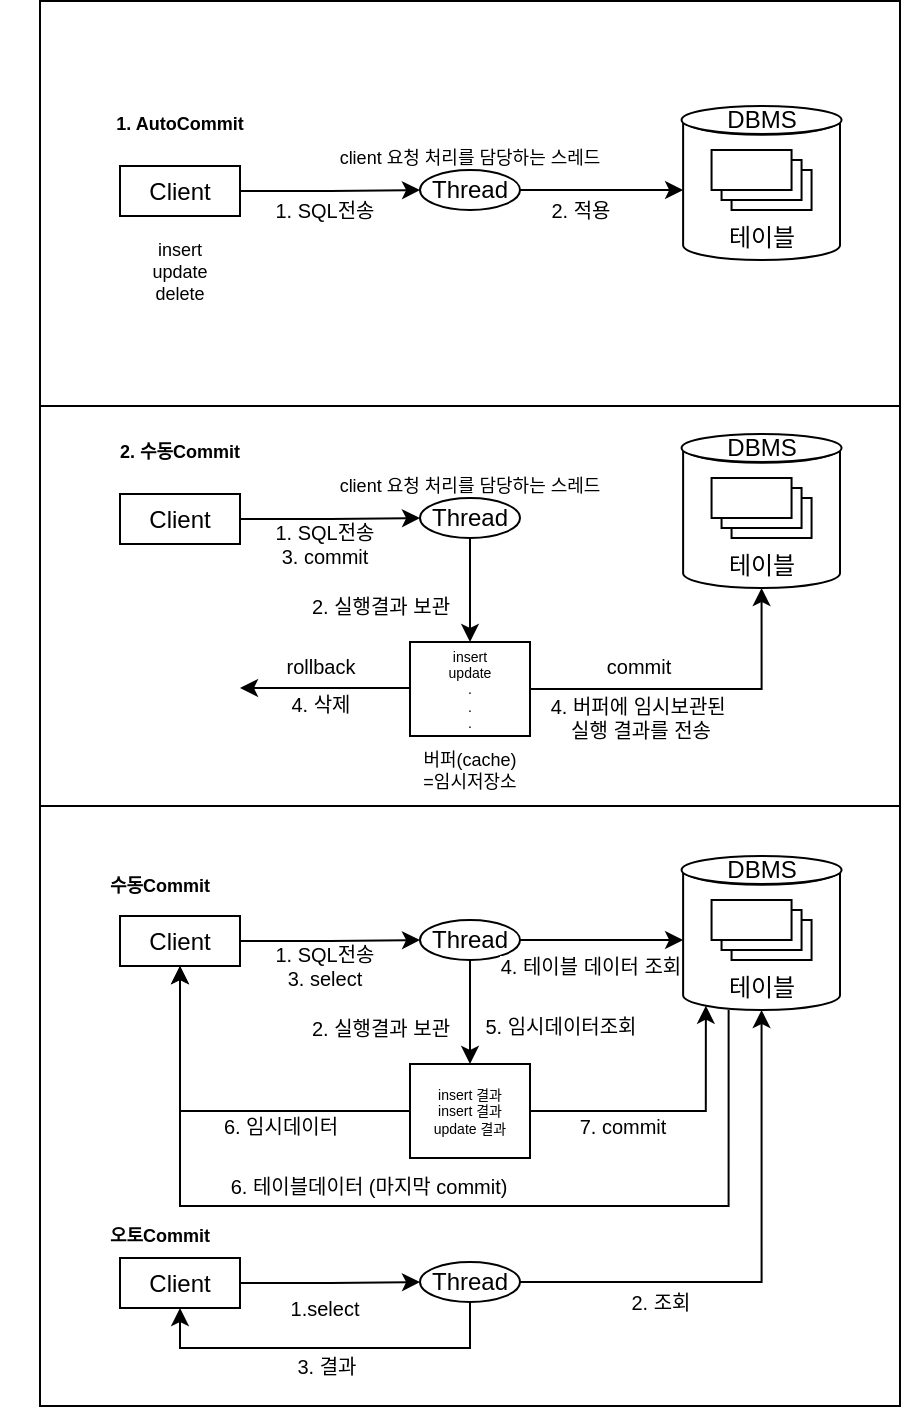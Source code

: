 <mxfile version="24.6.4" type="device">
  <diagram name="페이지-1" id="LoKkXZbusjYIFCOsiPmg">
    <mxGraphModel dx="1793" dy="1134" grid="1" gridSize="10" guides="1" tooltips="1" connect="1" arrows="1" fold="1" page="1" pageScale="1" pageWidth="827" pageHeight="1169" math="0" shadow="0">
      <root>
        <mxCell id="0" />
        <mxCell id="1" parent="0" />
        <mxCell id="a1G-BGs_3RHWT5UK5y_d-50" value="" style="verticalLabelPosition=bottom;verticalAlign=top;html=1;shape=mxgraph.basic.rect;fillColor2=none;strokeWidth=1;size=20;indent=5;" vertex="1" parent="1">
          <mxGeometry x="330" y="540" width="430" height="200" as="geometry" />
        </mxCell>
        <mxCell id="a1G-BGs_3RHWT5UK5y_d-49" value="" style="verticalLabelPosition=bottom;verticalAlign=top;html=1;shape=mxgraph.basic.rect;fillColor2=none;strokeWidth=1;size=20;indent=5;" vertex="1" parent="1">
          <mxGeometry x="330" y="337.5" width="430" height="202.5" as="geometry" />
        </mxCell>
        <mxCell id="a1G-BGs_3RHWT5UK5y_d-3" value="" style="shape=cylinder3;whiteSpace=wrap;html=1;boundedLbl=1;backgroundOutline=1;size=7.372;lid=0;movable=1;resizable=1;rotatable=1;deletable=1;editable=1;locked=0;connectable=1;" vertex="1" parent="1">
          <mxGeometry x="651.56" y="397" width="78.44" height="70" as="geometry" />
        </mxCell>
        <mxCell id="a1G-BGs_3RHWT5UK5y_d-1" value="테이블" style="verticalLabelPosition=bottom;verticalAlign=top;html=1;shape=mxgraph.basic.layered_rect;dx=10;outlineConnect=0;whiteSpace=wrap;" vertex="1" parent="1">
          <mxGeometry x="665.78" y="412" width="50" height="30" as="geometry" />
        </mxCell>
        <mxCell id="a1G-BGs_3RHWT5UK5y_d-4" value="DBMS" style="ellipse;whiteSpace=wrap;html=1;movable=1;resizable=1;rotatable=1;deletable=1;editable=1;locked=0;connectable=1;" vertex="1" parent="1">
          <mxGeometry x="650.78" y="390" width="80" height="14" as="geometry" />
        </mxCell>
        <mxCell id="a1G-BGs_3RHWT5UK5y_d-10" style="edgeStyle=orthogonalEdgeStyle;rounded=0;orthogonalLoop=1;jettySize=auto;html=1;entryX=0;entryY=0.5;entryDx=0;entryDy=0;" edge="1" parent="1" source="a1G-BGs_3RHWT5UK5y_d-7" target="a1G-BGs_3RHWT5UK5y_d-8">
          <mxGeometry relative="1" as="geometry" />
        </mxCell>
        <mxCell id="a1G-BGs_3RHWT5UK5y_d-12" value="1. SQL전송" style="edgeLabel;html=1;align=center;verticalAlign=middle;resizable=0;points=[];fontFamily=Helvetica;fontSize=10;fontColor=default;labelBackgroundColor=default;fillColor=none;gradientColor=none;" vertex="1" connectable="0" parent="a1G-BGs_3RHWT5UK5y_d-10">
          <mxGeometry x="-0.072" relative="1" as="geometry">
            <mxPoint y="9" as="offset" />
          </mxGeometry>
        </mxCell>
        <mxCell id="a1G-BGs_3RHWT5UK5y_d-7" value="Client" style="whiteSpace=wrap;html=1;align=center;" vertex="1" parent="1">
          <mxGeometry x="370" y="420" width="60" height="25" as="geometry" />
        </mxCell>
        <mxCell id="a1G-BGs_3RHWT5UK5y_d-8" value="Thread" style="ellipse;whiteSpace=wrap;html=1;align=center;" vertex="1" parent="1">
          <mxGeometry x="520" y="422" width="50" height="20" as="geometry" />
        </mxCell>
        <mxCell id="a1G-BGs_3RHWT5UK5y_d-9" value="&lt;font style=&quot;font-size: 9px;&quot;&gt;client 요청 처리를 담당하는 스레드&lt;/font&gt;" style="text;strokeColor=none;fillColor=none;align=center;verticalAlign=top;spacingLeft=4;spacingRight=4;overflow=hidden;rotatable=0;points=[[0,0.5],[1,0.5]];portConstraint=eastwest;whiteSpace=wrap;html=1;fontSize=9;" vertex="1" parent="1">
          <mxGeometry x="465" y="404" width="160" height="26" as="geometry" />
        </mxCell>
        <mxCell id="a1G-BGs_3RHWT5UK5y_d-11" style="edgeStyle=orthogonalEdgeStyle;rounded=0;orthogonalLoop=1;jettySize=auto;html=1;entryX=0;entryY=0.5;entryDx=0;entryDy=0;entryPerimeter=0;" edge="1" parent="1" source="a1G-BGs_3RHWT5UK5y_d-8" target="a1G-BGs_3RHWT5UK5y_d-3">
          <mxGeometry relative="1" as="geometry" />
        </mxCell>
        <mxCell id="a1G-BGs_3RHWT5UK5y_d-13" value="2. 적용" style="edgeLabel;html=1;align=center;verticalAlign=middle;resizable=0;points=[];fontFamily=Helvetica;fontSize=10;fontColor=default;labelBackgroundColor=default;fillColor=none;gradientColor=none;" vertex="1" connectable="0" parent="a1G-BGs_3RHWT5UK5y_d-11">
          <mxGeometry x="-0.039" y="-1" relative="1" as="geometry">
            <mxPoint x="-9" y="9" as="offset" />
          </mxGeometry>
        </mxCell>
        <mxCell id="a1G-BGs_3RHWT5UK5y_d-14" value="&lt;font style=&quot;font-size: 9px;&quot;&gt;1. AutoCommit&lt;/font&gt;" style="text;strokeColor=none;fillColor=none;align=center;verticalAlign=top;spacingLeft=4;spacingRight=4;overflow=hidden;rotatable=0;points=[[0,0.5],[1,0.5]];portConstraint=eastwest;whiteSpace=wrap;html=1;fontStyle=1" vertex="1" parent="1">
          <mxGeometry x="320" y="384" width="160" height="26" as="geometry" />
        </mxCell>
        <mxCell id="a1G-BGs_3RHWT5UK5y_d-15" value="" style="shape=cylinder3;whiteSpace=wrap;html=1;boundedLbl=1;backgroundOutline=1;size=7.372;lid=0;movable=1;resizable=1;rotatable=1;deletable=1;editable=1;locked=0;connectable=1;" vertex="1" parent="1">
          <mxGeometry x="651.56" y="561" width="78.44" height="70" as="geometry" />
        </mxCell>
        <mxCell id="a1G-BGs_3RHWT5UK5y_d-16" value="테이블" style="verticalLabelPosition=bottom;verticalAlign=top;html=1;shape=mxgraph.basic.layered_rect;dx=10;outlineConnect=0;whiteSpace=wrap;" vertex="1" parent="1">
          <mxGeometry x="665.78" y="576" width="50" height="30" as="geometry" />
        </mxCell>
        <mxCell id="a1G-BGs_3RHWT5UK5y_d-17" value="DBMS" style="ellipse;whiteSpace=wrap;html=1;movable=1;resizable=1;rotatable=1;deletable=1;editable=1;locked=0;connectable=1;" vertex="1" parent="1">
          <mxGeometry x="650.78" y="554" width="80" height="14" as="geometry" />
        </mxCell>
        <mxCell id="a1G-BGs_3RHWT5UK5y_d-18" style="edgeStyle=orthogonalEdgeStyle;rounded=0;orthogonalLoop=1;jettySize=auto;html=1;entryX=0;entryY=0.5;entryDx=0;entryDy=0;" edge="1" parent="1" source="a1G-BGs_3RHWT5UK5y_d-20" target="a1G-BGs_3RHWT5UK5y_d-21">
          <mxGeometry relative="1" as="geometry" />
        </mxCell>
        <mxCell id="a1G-BGs_3RHWT5UK5y_d-19" value="&lt;font style=&quot;font-size: 10px;&quot;&gt;1. SQL전송&lt;/font&gt;&lt;div style=&quot;font-size: 10px;&quot;&gt;&lt;font style=&quot;font-size: 10px;&quot;&gt;3. commit&lt;/font&gt;&lt;/div&gt;" style="edgeLabel;html=1;align=center;verticalAlign=middle;resizable=0;points=[];fontSize=10;" vertex="1" connectable="0" parent="a1G-BGs_3RHWT5UK5y_d-18">
          <mxGeometry x="-0.072" relative="1" as="geometry">
            <mxPoint y="12" as="offset" />
          </mxGeometry>
        </mxCell>
        <mxCell id="a1G-BGs_3RHWT5UK5y_d-20" value="Client" style="whiteSpace=wrap;html=1;align=center;" vertex="1" parent="1">
          <mxGeometry x="370" y="584" width="60" height="25" as="geometry" />
        </mxCell>
        <mxCell id="a1G-BGs_3RHWT5UK5y_d-27" style="edgeStyle=orthogonalEdgeStyle;rounded=0;orthogonalLoop=1;jettySize=auto;html=1;entryX=0.5;entryY=0;entryDx=0;entryDy=0;" edge="1" parent="1" source="a1G-BGs_3RHWT5UK5y_d-21" target="a1G-BGs_3RHWT5UK5y_d-26">
          <mxGeometry relative="1" as="geometry" />
        </mxCell>
        <mxCell id="a1G-BGs_3RHWT5UK5y_d-28" value="2. 실행결과 보관" style="edgeLabel;html=1;align=center;verticalAlign=middle;resizable=0;points=[];fontFamily=Helvetica;fontSize=10;fontColor=default;labelBackgroundColor=default;fillColor=none;gradientColor=none;" vertex="1" connectable="0" parent="a1G-BGs_3RHWT5UK5y_d-27">
          <mxGeometry x="0.023" relative="1" as="geometry">
            <mxPoint x="-45" y="7" as="offset" />
          </mxGeometry>
        </mxCell>
        <mxCell id="a1G-BGs_3RHWT5UK5y_d-21" value="Thread" style="ellipse;whiteSpace=wrap;html=1;align=center;" vertex="1" parent="1">
          <mxGeometry x="520" y="586" width="50" height="20" as="geometry" />
        </mxCell>
        <mxCell id="a1G-BGs_3RHWT5UK5y_d-22" value="&lt;font style=&quot;font-size: 9px;&quot;&gt;client 요청 처리를 담당하는 스레드&lt;/font&gt;" style="text;strokeColor=none;fillColor=none;align=center;verticalAlign=top;spacingLeft=4;spacingRight=4;overflow=hidden;rotatable=0;points=[[0,0.5],[1,0.5]];portConstraint=eastwest;whiteSpace=wrap;html=1;fontSize=9;" vertex="1" parent="1">
          <mxGeometry x="465" y="568" width="160" height="26" as="geometry" />
        </mxCell>
        <mxCell id="a1G-BGs_3RHWT5UK5y_d-25" value="&lt;font style=&quot;font-size: 9px;&quot;&gt;2. 수동Commit&lt;/font&gt;" style="text;strokeColor=none;fillColor=none;align=center;verticalAlign=top;spacingLeft=4;spacingRight=4;overflow=hidden;rotatable=0;points=[[0,0.5],[1,0.5]];portConstraint=eastwest;whiteSpace=wrap;html=1;fontStyle=1" vertex="1" parent="1">
          <mxGeometry x="320" y="548" width="160" height="26" as="geometry" />
        </mxCell>
        <mxCell id="a1G-BGs_3RHWT5UK5y_d-86" style="edgeStyle=orthogonalEdgeStyle;rounded=0;orthogonalLoop=1;jettySize=auto;html=1;" edge="1" parent="1" source="a1G-BGs_3RHWT5UK5y_d-26">
          <mxGeometry relative="1" as="geometry">
            <mxPoint x="430" y="681" as="targetPoint" />
            <Array as="points">
              <mxPoint x="473" y="682" />
            </Array>
          </mxGeometry>
        </mxCell>
        <mxCell id="a1G-BGs_3RHWT5UK5y_d-87" value="4. 삭제" style="edgeLabel;html=1;align=center;verticalAlign=middle;resizable=0;points=[];fontFamily=Helvetica;fontSize=10;fontColor=default;labelBackgroundColor=default;fillColor=none;gradientColor=none;" vertex="1" connectable="0" parent="a1G-BGs_3RHWT5UK5y_d-86">
          <mxGeometry x="-0.123" y="1" relative="1" as="geometry">
            <mxPoint x="-8" y="7" as="offset" />
          </mxGeometry>
        </mxCell>
        <mxCell id="a1G-BGs_3RHWT5UK5y_d-26" value="&lt;font style=&quot;font-size: 7px;&quot;&gt;insert&lt;/font&gt;&lt;div style=&quot;font-size: 7px;&quot;&gt;&lt;font style=&quot;font-size: 7px;&quot;&gt;update&lt;/font&gt;&lt;/div&gt;&lt;div style=&quot;font-size: 7px;&quot;&gt;&lt;font style=&quot;font-size: 7px;&quot;&gt;.&lt;/font&gt;&lt;/div&gt;&lt;div style=&quot;font-size: 7px;&quot;&gt;&lt;font style=&quot;font-size: 7px;&quot;&gt;.&lt;/font&gt;&lt;/div&gt;&lt;div style=&quot;font-size: 7px;&quot;&gt;&lt;font style=&quot;font-size: 7px;&quot;&gt;.&lt;/font&gt;&lt;/div&gt;" style="whiteSpace=wrap;html=1;align=center;fontSize=7;" vertex="1" parent="1">
          <mxGeometry x="515" y="658" width="60" height="47" as="geometry" />
        </mxCell>
        <mxCell id="a1G-BGs_3RHWT5UK5y_d-29" value="&lt;font style=&quot;font-size: 9px;&quot;&gt;insert&lt;/font&gt;&lt;div&gt;update&lt;/div&gt;&lt;div&gt;delete&lt;/div&gt;" style="text;strokeColor=none;fillColor=none;align=center;verticalAlign=top;spacingLeft=4;spacingRight=4;overflow=hidden;rotatable=0;points=[[0,0.5],[1,0.5]];portConstraint=eastwest;whiteSpace=wrap;html=1;fontSize=9;" vertex="1" parent="1">
          <mxGeometry x="370" y="450" width="60" height="50" as="geometry" />
        </mxCell>
        <mxCell id="a1G-BGs_3RHWT5UK5y_d-30" value="버퍼(cache)&lt;div&gt;=임시저장소&lt;/div&gt;" style="text;strokeColor=none;fillColor=none;align=center;verticalAlign=top;spacingLeft=4;spacingRight=4;overflow=hidden;rotatable=0;points=[[0,0.5],[1,0.5]];portConstraint=eastwest;whiteSpace=wrap;html=1;fontSize=9;" vertex="1" parent="1">
          <mxGeometry x="515" y="705" width="60" height="50" as="geometry" />
        </mxCell>
        <mxCell id="a1G-BGs_3RHWT5UK5y_d-31" style="edgeStyle=orthogonalEdgeStyle;rounded=0;orthogonalLoop=1;jettySize=auto;html=1;entryX=0.5;entryY=1;entryDx=0;entryDy=0;entryPerimeter=0;" edge="1" parent="1" source="a1G-BGs_3RHWT5UK5y_d-26" target="a1G-BGs_3RHWT5UK5y_d-15">
          <mxGeometry relative="1" as="geometry" />
        </mxCell>
        <mxCell id="a1G-BGs_3RHWT5UK5y_d-32" value="4. 버퍼에 임시보관된&amp;nbsp;&lt;div&gt;실행 결과를 전송&lt;/div&gt;" style="edgeLabel;html=1;align=center;verticalAlign=middle;resizable=0;points=[];fontFamily=Helvetica;fontSize=10;fontColor=default;labelBackgroundColor=default;fillColor=none;gradientColor=none;" vertex="1" connectable="0" parent="a1G-BGs_3RHWT5UK5y_d-31">
          <mxGeometry x="-0.396" y="-1" relative="1" as="geometry">
            <mxPoint x="5" y="13" as="offset" />
          </mxGeometry>
        </mxCell>
        <mxCell id="a1G-BGs_3RHWT5UK5y_d-90" value="commit" style="edgeLabel;html=1;align=center;verticalAlign=middle;resizable=0;points=[];fontFamily=Helvetica;fontSize=10;fontColor=default;labelBackgroundColor=default;fillColor=none;gradientColor=none;" vertex="1" connectable="0" parent="a1G-BGs_3RHWT5UK5y_d-31">
          <mxGeometry x="-0.359" y="2" relative="1" as="geometry">
            <mxPoint y="-10" as="offset" />
          </mxGeometry>
        </mxCell>
        <mxCell id="a1G-BGs_3RHWT5UK5y_d-52" value="" style="verticalLabelPosition=bottom;verticalAlign=top;html=1;shape=mxgraph.basic.rect;fillColor2=none;strokeWidth=1;size=20;indent=5;" vertex="1" parent="1">
          <mxGeometry x="330" y="740" width="430" height="300" as="geometry" />
        </mxCell>
        <mxCell id="a1G-BGs_3RHWT5UK5y_d-79" style="edgeStyle=orthogonalEdgeStyle;rounded=0;orthogonalLoop=1;jettySize=auto;html=1;exitX=0.29;exitY=1;exitDx=0;exitDy=0;exitPerimeter=0;entryX=0.5;entryY=1;entryDx=0;entryDy=0;" edge="1" parent="1" source="a1G-BGs_3RHWT5UK5y_d-53" target="a1G-BGs_3RHWT5UK5y_d-58">
          <mxGeometry relative="1" as="geometry">
            <Array as="points">
              <mxPoint x="674" y="940" />
              <mxPoint x="400" y="940" />
            </Array>
          </mxGeometry>
        </mxCell>
        <mxCell id="a1G-BGs_3RHWT5UK5y_d-80" value="6. 테이블데이터 (마지막 commit)" style="edgeLabel;html=1;align=center;verticalAlign=middle;resizable=0;points=[];fontFamily=Helvetica;fontSize=10;fontColor=default;labelBackgroundColor=default;fillColor=none;gradientColor=none;" vertex="1" connectable="0" parent="a1G-BGs_3RHWT5UK5y_d-79">
          <mxGeometry x="0.295" y="-1" relative="1" as="geometry">
            <mxPoint x="40" y="-9" as="offset" />
          </mxGeometry>
        </mxCell>
        <mxCell id="a1G-BGs_3RHWT5UK5y_d-53" value="" style="shape=cylinder3;whiteSpace=wrap;html=1;boundedLbl=1;backgroundOutline=1;size=7.372;lid=0;movable=1;resizable=1;rotatable=1;deletable=1;editable=1;locked=0;connectable=1;points=[[0,0,0,0,7.372],[0,0,0,0,21.186],[0,0,0,0,48.814],[0,0.5,0,0,0],[0,1,0,0,-7.372],[0.145,0,0,0,2.138],[0.145,1,0,0,-2.138],[0.29,1,0,0,0],[0.5,0,0,0,0],[0.5,1,0,0,0],[0.68,1,0,0,0],[0.855,0,0,0,2.138],[0.855,1,0,0,-2.138],[1,0,0,0,7.372],[1,0,0,0,21.186],[1,0,0,0,48.814],[1,0.5,0,0,0],[1,1,0,0,-7.372]];" vertex="1" parent="1">
          <mxGeometry x="651.56" y="772" width="78.44" height="70" as="geometry" />
        </mxCell>
        <mxCell id="a1G-BGs_3RHWT5UK5y_d-54" value="테이블" style="verticalLabelPosition=bottom;verticalAlign=top;html=1;shape=mxgraph.basic.layered_rect;dx=10;outlineConnect=0;whiteSpace=wrap;" vertex="1" parent="1">
          <mxGeometry x="665.78" y="787" width="50" height="30" as="geometry" />
        </mxCell>
        <mxCell id="a1G-BGs_3RHWT5UK5y_d-55" value="DBMS" style="ellipse;whiteSpace=wrap;html=1;movable=1;resizable=1;rotatable=1;deletable=1;editable=1;locked=0;connectable=1;" vertex="1" parent="1">
          <mxGeometry x="650.78" y="765" width="80" height="14" as="geometry" />
        </mxCell>
        <mxCell id="a1G-BGs_3RHWT5UK5y_d-56" style="edgeStyle=orthogonalEdgeStyle;rounded=0;orthogonalLoop=1;jettySize=auto;html=1;entryX=0;entryY=0.5;entryDx=0;entryDy=0;" edge="1" parent="1" source="a1G-BGs_3RHWT5UK5y_d-58" target="a1G-BGs_3RHWT5UK5y_d-61">
          <mxGeometry relative="1" as="geometry" />
        </mxCell>
        <mxCell id="a1G-BGs_3RHWT5UK5y_d-57" value="&lt;font style=&quot;font-size: 10px;&quot;&gt;1. SQL전송&lt;/font&gt;&lt;div style=&quot;font-size: 10px;&quot;&gt;&lt;font style=&quot;font-size: 10px;&quot;&gt;3. select&lt;/font&gt;&lt;/div&gt;" style="edgeLabel;html=1;align=center;verticalAlign=middle;resizable=0;points=[];fontSize=10;" vertex="1" connectable="0" parent="a1G-BGs_3RHWT5UK5y_d-56">
          <mxGeometry x="-0.072" relative="1" as="geometry">
            <mxPoint y="12" as="offset" />
          </mxGeometry>
        </mxCell>
        <mxCell id="a1G-BGs_3RHWT5UK5y_d-58" value="Client" style="whiteSpace=wrap;html=1;align=center;" vertex="1" parent="1">
          <mxGeometry x="370" y="795" width="60" height="25" as="geometry" />
        </mxCell>
        <mxCell id="a1G-BGs_3RHWT5UK5y_d-59" style="edgeStyle=orthogonalEdgeStyle;rounded=0;orthogonalLoop=1;jettySize=auto;html=1;entryX=0.5;entryY=0;entryDx=0;entryDy=0;" edge="1" parent="1" source="a1G-BGs_3RHWT5UK5y_d-61" target="a1G-BGs_3RHWT5UK5y_d-66">
          <mxGeometry relative="1" as="geometry" />
        </mxCell>
        <mxCell id="a1G-BGs_3RHWT5UK5y_d-60" value="2. 실행결과 보관" style="edgeLabel;html=1;align=center;verticalAlign=middle;resizable=0;points=[];fontFamily=Helvetica;fontSize=10;fontColor=default;labelBackgroundColor=default;fillColor=none;gradientColor=none;" vertex="1" connectable="0" parent="a1G-BGs_3RHWT5UK5y_d-59">
          <mxGeometry x="0.023" relative="1" as="geometry">
            <mxPoint x="-45" y="7" as="offset" />
          </mxGeometry>
        </mxCell>
        <mxCell id="a1G-BGs_3RHWT5UK5y_d-74" value="5. 임시데이터조회" style="edgeLabel;html=1;align=center;verticalAlign=middle;resizable=0;points=[];fontFamily=Helvetica;fontSize=10;fontColor=default;labelBackgroundColor=default;fillColor=none;gradientColor=none;" vertex="1" connectable="0" parent="a1G-BGs_3RHWT5UK5y_d-59">
          <mxGeometry x="0.082" y="2" relative="1" as="geometry">
            <mxPoint x="43" y="5" as="offset" />
          </mxGeometry>
        </mxCell>
        <mxCell id="a1G-BGs_3RHWT5UK5y_d-61" value="Thread" style="ellipse;whiteSpace=wrap;html=1;align=center;" vertex="1" parent="1">
          <mxGeometry x="520" y="797" width="50" height="20" as="geometry" />
        </mxCell>
        <mxCell id="a1G-BGs_3RHWT5UK5y_d-63" value="&lt;font style=&quot;font-size: 9px;&quot;&gt;수동Commit&lt;/font&gt;" style="text;strokeColor=none;fillColor=none;align=center;verticalAlign=top;spacingLeft=4;spacingRight=4;overflow=hidden;rotatable=0;points=[[0,0.5],[1,0.5]];portConstraint=eastwest;whiteSpace=wrap;html=1;fontStyle=1" vertex="1" parent="1">
          <mxGeometry x="310" y="765" width="160" height="26" as="geometry" />
        </mxCell>
        <mxCell id="a1G-BGs_3RHWT5UK5y_d-64" style="edgeStyle=orthogonalEdgeStyle;rounded=0;orthogonalLoop=1;jettySize=auto;html=1;entryX=0.5;entryY=1;entryDx=0;entryDy=0;" edge="1" parent="1" source="a1G-BGs_3RHWT5UK5y_d-66" target="a1G-BGs_3RHWT5UK5y_d-58">
          <mxGeometry relative="1" as="geometry">
            <mxPoint x="430" y="892.5" as="targetPoint" />
          </mxGeometry>
        </mxCell>
        <mxCell id="a1G-BGs_3RHWT5UK5y_d-65" value="6. 임시데이터" style="edgeLabel;html=1;align=center;verticalAlign=middle;resizable=0;points=[];fontFamily=Helvetica;fontSize=10;fontColor=default;labelBackgroundColor=default;fillColor=none;gradientColor=none;" vertex="1" connectable="0" parent="a1G-BGs_3RHWT5UK5y_d-64">
          <mxGeometry x="-0.181" y="-1" relative="1" as="geometry">
            <mxPoint x="12" y="8" as="offset" />
          </mxGeometry>
        </mxCell>
        <mxCell id="a1G-BGs_3RHWT5UK5y_d-66" value="insert 결과&lt;div&gt;insert 결과&lt;/div&gt;&lt;div&gt;update 결과&lt;/div&gt;" style="whiteSpace=wrap;html=1;align=center;fontSize=7;" vertex="1" parent="1">
          <mxGeometry x="515" y="869" width="60" height="47" as="geometry" />
        </mxCell>
        <mxCell id="a1G-BGs_3RHWT5UK5y_d-67" style="edgeStyle=orthogonalEdgeStyle;rounded=0;orthogonalLoop=1;jettySize=auto;html=1;entryX=0;entryY=0.5;entryDx=0;entryDy=0;" edge="1" parent="1" source="a1G-BGs_3RHWT5UK5y_d-69" target="a1G-BGs_3RHWT5UK5y_d-70">
          <mxGeometry relative="1" as="geometry" />
        </mxCell>
        <mxCell id="a1G-BGs_3RHWT5UK5y_d-68" value="1.select" style="edgeLabel;html=1;align=center;verticalAlign=middle;resizable=0;points=[];fontSize=10;" vertex="1" connectable="0" parent="a1G-BGs_3RHWT5UK5y_d-67">
          <mxGeometry x="-0.072" relative="1" as="geometry">
            <mxPoint y="12" as="offset" />
          </mxGeometry>
        </mxCell>
        <mxCell id="a1G-BGs_3RHWT5UK5y_d-69" value="Client" style="whiteSpace=wrap;html=1;align=center;" vertex="1" parent="1">
          <mxGeometry x="370" y="966" width="60" height="25" as="geometry" />
        </mxCell>
        <mxCell id="a1G-BGs_3RHWT5UK5y_d-77" style="edgeStyle=orthogonalEdgeStyle;rounded=0;orthogonalLoop=1;jettySize=auto;html=1;exitX=0.5;exitY=1;exitDx=0;exitDy=0;entryX=0.5;entryY=1;entryDx=0;entryDy=0;" edge="1" parent="1" source="a1G-BGs_3RHWT5UK5y_d-70" target="a1G-BGs_3RHWT5UK5y_d-69">
          <mxGeometry relative="1" as="geometry" />
        </mxCell>
        <mxCell id="a1G-BGs_3RHWT5UK5y_d-78" value="3. 결과" style="edgeLabel;html=1;align=center;verticalAlign=middle;resizable=0;points=[];fontFamily=Helvetica;fontSize=10;fontColor=default;labelBackgroundColor=default;fillColor=none;gradientColor=none;" vertex="1" connectable="0" parent="a1G-BGs_3RHWT5UK5y_d-77">
          <mxGeometry x="-0.387" relative="1" as="geometry">
            <mxPoint x="-38" y="9" as="offset" />
          </mxGeometry>
        </mxCell>
        <mxCell id="a1G-BGs_3RHWT5UK5y_d-70" value="Thread" style="ellipse;whiteSpace=wrap;html=1;align=center;" vertex="1" parent="1">
          <mxGeometry x="520" y="968" width="50" height="20" as="geometry" />
        </mxCell>
        <mxCell id="a1G-BGs_3RHWT5UK5y_d-72" style="edgeStyle=orthogonalEdgeStyle;rounded=0;orthogonalLoop=1;jettySize=auto;html=1;entryX=0;entryY=0.5;entryDx=0;entryDy=0;entryPerimeter=0;" edge="1" parent="1" source="a1G-BGs_3RHWT5UK5y_d-61" target="a1G-BGs_3RHWT5UK5y_d-53">
          <mxGeometry relative="1" as="geometry" />
        </mxCell>
        <mxCell id="a1G-BGs_3RHWT5UK5y_d-73" value="4. 테이블 데이터 조회&lt;div&gt;&lt;br&gt;&lt;/div&gt;" style="edgeLabel;html=1;align=center;verticalAlign=middle;resizable=0;points=[];fontFamily=Helvetica;fontSize=10;fontColor=default;labelBackgroundColor=default;fillColor=none;gradientColor=none;" vertex="1" connectable="0" parent="a1G-BGs_3RHWT5UK5y_d-72">
          <mxGeometry x="-0.046" y="-1" relative="1" as="geometry">
            <mxPoint x="-4" y="18" as="offset" />
          </mxGeometry>
        </mxCell>
        <mxCell id="a1G-BGs_3RHWT5UK5y_d-75" style="edgeStyle=orthogonalEdgeStyle;rounded=0;orthogonalLoop=1;jettySize=auto;html=1;entryX=0.5;entryY=1;entryDx=0;entryDy=0;entryPerimeter=0;" edge="1" parent="1" source="a1G-BGs_3RHWT5UK5y_d-70" target="a1G-BGs_3RHWT5UK5y_d-53">
          <mxGeometry relative="1" as="geometry" />
        </mxCell>
        <mxCell id="a1G-BGs_3RHWT5UK5y_d-76" value="2. 조회" style="edgeLabel;html=1;align=center;verticalAlign=middle;resizable=0;points=[];fontFamily=Helvetica;fontSize=10;fontColor=default;labelBackgroundColor=default;fillColor=none;gradientColor=none;" vertex="1" connectable="0" parent="a1G-BGs_3RHWT5UK5y_d-75">
          <mxGeometry x="-0.311" relative="1" as="geometry">
            <mxPoint x="-19" y="10" as="offset" />
          </mxGeometry>
        </mxCell>
        <mxCell id="a1G-BGs_3RHWT5UK5y_d-81" style="edgeStyle=orthogonalEdgeStyle;rounded=0;orthogonalLoop=1;jettySize=auto;html=1;exitX=1;exitY=0.5;exitDx=0;exitDy=0;entryX=0.145;entryY=1;entryDx=0;entryDy=-2.138;entryPerimeter=0;" edge="1" parent="1" source="a1G-BGs_3RHWT5UK5y_d-66" target="a1G-BGs_3RHWT5UK5y_d-53">
          <mxGeometry relative="1" as="geometry" />
        </mxCell>
        <mxCell id="a1G-BGs_3RHWT5UK5y_d-82" value="7. commit" style="edgeLabel;html=1;align=center;verticalAlign=middle;resizable=0;points=[];fontFamily=Helvetica;fontSize=10;fontColor=default;labelBackgroundColor=default;fillColor=none;gradientColor=none;" vertex="1" connectable="0" parent="a1G-BGs_3RHWT5UK5y_d-81">
          <mxGeometry x="-0.565" y="2" relative="1" as="geometry">
            <mxPoint x="15" y="9" as="offset" />
          </mxGeometry>
        </mxCell>
        <mxCell id="a1G-BGs_3RHWT5UK5y_d-83" value="&lt;font style=&quot;font-size: 9px;&quot;&gt;오토Commit&lt;/font&gt;" style="text;strokeColor=none;fillColor=none;align=center;verticalAlign=top;spacingLeft=4;spacingRight=4;overflow=hidden;rotatable=0;points=[[0,0.5],[1,0.5]];portConstraint=eastwest;whiteSpace=wrap;html=1;fontStyle=1" vertex="1" parent="1">
          <mxGeometry x="310" y="940" width="160" height="26" as="geometry" />
        </mxCell>
        <mxCell id="a1G-BGs_3RHWT5UK5y_d-88" value="rollback" style="edgeLabel;html=1;align=center;verticalAlign=middle;resizable=0;points=[];fontFamily=Helvetica;fontSize=10;fontColor=default;labelBackgroundColor=default;fillColor=none;gradientColor=none;" vertex="1" connectable="0" parent="1">
          <mxGeometry x="470.001" y="670.004" as="geometry" />
        </mxCell>
      </root>
    </mxGraphModel>
  </diagram>
</mxfile>
